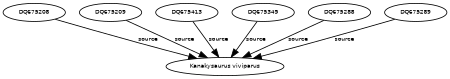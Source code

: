 digraph G {
size="3,3";
node [fontsize=7, fontname="Helvetica"];
edge [fontsize=7, fontname="Helvetica"];
node0 [label="Kanakysaurus viviparus", width=0.27433100247,height=0.27433100247];
node1 [label="DQ675208", width=0.27433100247,height=0.27433100247];
node2 [label="DQ675209", width=0.27433100247,height=0.27433100247];
node3 [label="DQ675413", width=0.27433100247,height=0.27433100247];
node4 [label="DQ675349", width=0.27433100247,height=0.27433100247];
node5 [label="DQ675288", width=0.27433100247,height=0.27433100247];
node6 [label="DQ675289", width=0.27433100247,height=0.27433100247];
node1 -> node0 [label="source"];
node2 -> node0 [label="source"];
node3 -> node0 [label="source"];
node4 -> node0 [label="source"];
node5 -> node0 [label="source"];
node6 -> node0 [label="source"];
}

